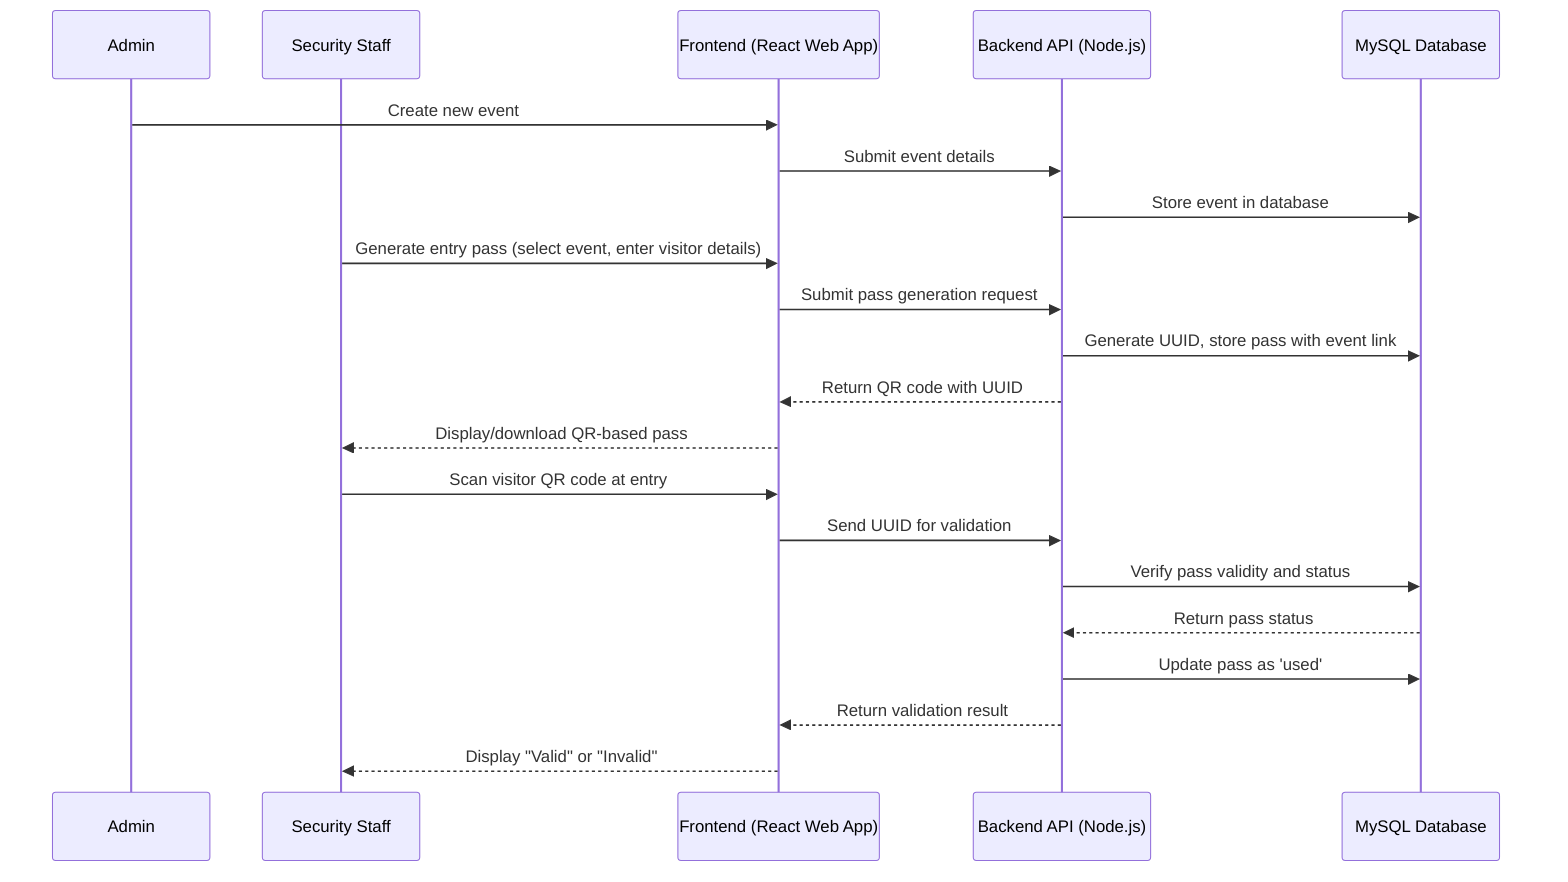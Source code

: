 %%{init: {'theme': 'default', 'themeVariables': { 'background': '#ffffff', 'primaryColor': '#000000', 'primaryTextColor': '#000000', 'secondaryTextColor': '#000000' }}}%%

sequenceDiagram
    participant Admin as Admin
    participant Security as Security Staff
    participant FE as Frontend (React Web App)
    participant BE as Backend API (Node.js)
    participant DB as MySQL Database

    Admin->>FE: Create new event
    FE->>BE: Submit event details
    BE->>DB: Store event in database

    Security->>FE: Generate entry pass (select event, enter visitor details)
    FE->>BE: Submit pass generation request
    BE->>DB: Generate UUID, store pass with event link
    BE-->>FE: Return QR code with UUID
    FE-->>Security: Display/download QR-based pass

    Security->>FE: Scan visitor QR code at entry
    FE->>BE: Send UUID for validation
    BE->>DB: Verify pass validity and status
    DB-->>BE: Return pass status
    BE->>DB: Update pass as 'used'
    BE-->>FE: Return validation result
    FE-->>Security: Display "Valid" or "Invalid"